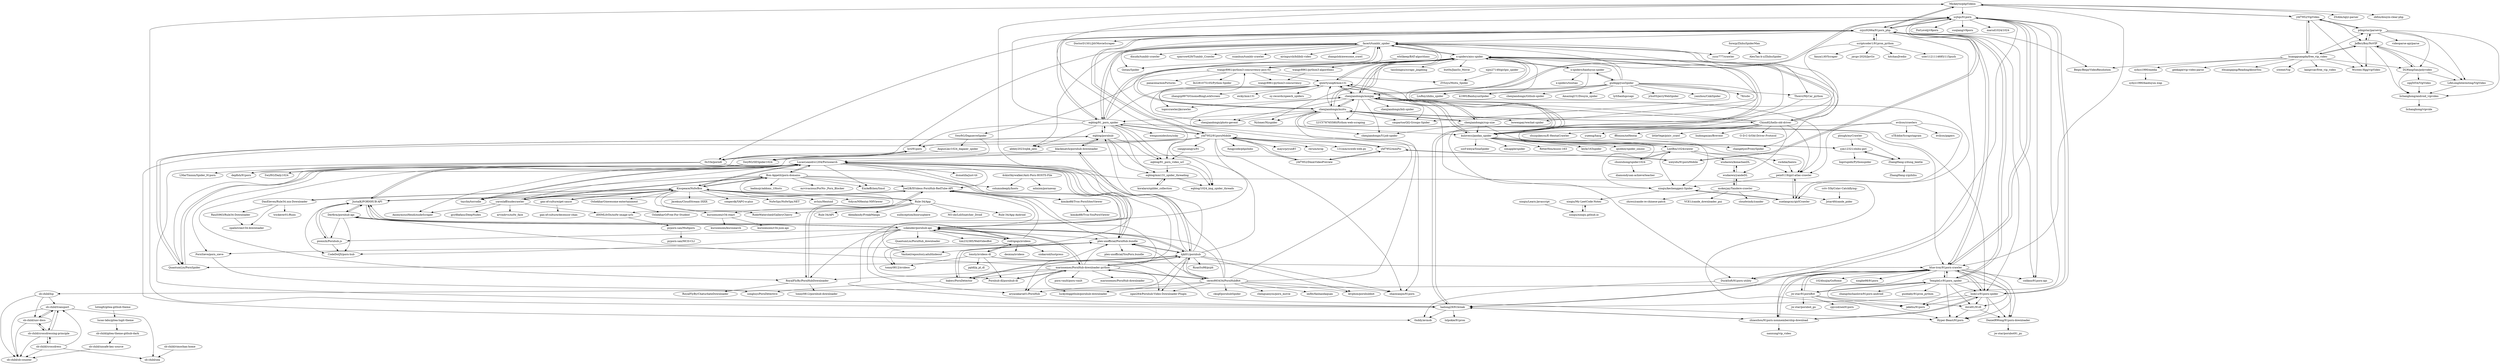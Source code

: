 digraph G {
"Mickeyto/phpVideos" -> "scjtqs/91porn"
"Mickeyto/phpVideos" -> "tonny0812/xvideos"
"Mickeyto/phpVideos" -> "zzjzz9266a/91porn_php"
"Mickeyto/phpVideos" -> "hailong29/91break"
"Mickeyto/phpVideos" -> "blue-troy/91porn-crawler"
"Mickeyto/phpVideos" -> "yhf7952/VipVideo"
"Mickeyto/phpVideos" -> "ZSAIm/iqiyi-parser" ["e"=1]
"Mickeyto/phpVideos" -> "zbfzn/douyin-clear-php" ["e"=1]
"pibigstar/parsevip" -> "JefferyBoy/NoVIP"
"pibigstar/parsevip" -> "lichanghong/android_vipvideo"
"pibigstar/parsevip" -> "DLWangSan/polyvideo"
"pibigstar/parsevip" -> "yhf7952/VipVideo"
"pibigstar/parsevip" -> "videoparse-api/parse" ["e"=1]
"pibigstar/parsevip" -> "LifeLongInteresting/VipVideo"
"DLWangSan/polyvideo" -> "lichanghong/android_vipvideo"
"DLWangSan/polyvideo" -> "LifeLongInteresting/VipVideo"
"DLWangSan/polyvideo" -> "JefferyBoy/NoVIP"
"DLWangSan/polyvideo" -> "zqq5054/VipVideo"
"look1z/91porn-spider" -> "Hyper-Beast/91porn"
"look1z/91porn-spider" -> "blue-troy/91porn-crawler"
"look1z/91porn-spider" -> "zhiaozhou/91porn-nonmembership-download"
"look1z/91porn-spider" -> "DanielRWong/91porn-downloader"
"look1z/91porn-spider" -> "jakehu/91porn"
"look1z/91porn-spider" -> "scjtqs/91porn"
"look1z/91porn-spider" -> "ilove91/91dl"
"look1z/91porn-spider" -> "hailong29/91break"
"wangy8961/python3-concurrency-pics-02" -> "x-spiders/aiss-spider"
"wangy8961/python3-concurrency-pics-02" -> "panacena/mmPictures"
"wangy8961/python3-concurrency-pics-02" -> "wangy8961/python3-concurrency"
"wangy8961/python3-concurrency-pics-02" -> "qwertyuiop6/mm131"
"wangy8961/python3-concurrency-pics-02" -> "lb2281075105/Python-Spider" ["e"=1]
"wangy8961/python3-concurrency-pics-02" -> "facert/tumblr_spider"
"wangy8961/python3-concurrency-pics-02" -> "ZYSzys/Mzitu_Spider"
"wangy8961/python3-concurrency-pics-02" -> "SwyftG/DaguerreSpider"
"qwertyuiop6/mm131" -> "sy-records/speech_spiders"
"qwertyuiop6/mm131" -> "x-spiders/aiss-spider"
"qwertyuiop6/mm131" -> "chenjiandongx/photo-gevent"
"qwertyuiop6/mm131" -> "chenjiandongx/mmjpg"
"qwertyuiop6/mm131" -> "zhangzp9970/GnomeBingLockScreen"
"qwertyuiop6/mm131" -> "kulovecc/jandan_spider"
"qwertyuiop6/mm131" -> "topiccrawler/jkcrawler"
"qwertyuiop6/mm131" -> "eicky/mm131"
"weiyidu/91pornMobile" -> "yhf7952/mmPic"
"weiyidu/91pornMobile" -> "scjtqs/91porn"
"scjtqs/91porn" -> "zzjzz9266a/91porn_php"
"scjtqs/91porn" -> "colikno/91porn-api" ["e"=1]
"scjtqs/91porn" -> "blue-troy/91porn-crawler"
"scjtqs/91porn" -> "look1z/91porn-spider"
"scjtqs/91porn" -> "hailong29/91break"
"scjtqs/91porn" -> "weiyidu/91pornMobile"
"scjtqs/91porn" -> "DuckSoft/91porn-utility"
"scjtqs/91porn" -> "ForLovelj/v9porn" ["e"=1]
"scjtqs/91porn" -> "suojiang/v9porn" ["e"=1]
"scjtqs/91porn" -> "jakehu/91porn"
"scjtqs/91porn" -> "marud1024/1024" ["e"=1]
"Bon-Appetit/porn-domains" -> "LucasLeandro1204/Pornsearch"
"Bon-Appetit/porn-domains" -> "Kisspeace/NsfwBox"
"Bon-Appetit/porn-domains" -> "columndeeply/hosts"
"Bon-Appetit/porn-domains" -> "d00ML0rDz/nsfw-image-urls"
"Bon-Appetit/porn-domains" -> "tnychn/torrodle"
"Bon-Appetit/porn-domains" -> "EinAeffchen/Smol"
"Bon-Appetit/porn-domains" -> "Joel2B/XVideos-PornHub-RedTube-API"
"Bon-Appetit/porn-domains" -> "badmojr/addons_1Hosts" ["e"=1]
"Bon-Appetit/porn-domains" -> "plex-unofficial/PornHub.bundle"
"Bon-Appetit/porn-domains" -> "yaroslaff/nudecrawler"
"Bon-Appetit/porn-domains" -> "mrvivacious/PorNo-_Porn_Blocker"
"ilove91/91dl" -> "Hyper-Beast/91porn"
"ilove91/91dl" -> "DanielRWong/91porn-downloader"
"huangguangda/free_vip_video" -> "JefferyBoy/NoVIP"
"huangguangda/free_vip_video" -> "yhf7952/VipVideo"
"huangguangda/free_vip_video" -> "Wysten-Hgg/vipVideo"
"huangguangda/free_vip_video" -> "yiwent/Vip"
"huangguangda/free_vip_video" -> "Beipy/BeipyVideoResolution" ["e"=1]
"huangguangda/free_vip_video" -> "DLWangSan/polyvideo"
"huangguangda/free_vip_video" -> "pibigstar/parsevip"
"huangguangda/free_vip_video" -> "syhyz1990/media"
"huangguangda/free_vip_video" -> "kangvcar/free_vip_video"
"huangguangda/free_vip_video" -> "geekape/vip-video-parse"
"huangguangda/free_vip_video" -> "ithuangqing/ReadingAboutYou"
"yhf7952/91pornMobile" -> "yhf7952/DmmVideoPreview"
"yhf7952/91pornMobile" -> "yhf7952/mmPic"
"yhf7952/91pornMobile" -> "abbey2023/ojbk_jiexi" ["e"=1]
"yhf7952/91pornMobile" -> "zzjzz9266a/91porn_php"
"yhf7952/91pornMobile" -> "zhaoxianjin/91porn" ["e"=1]
"yhf7952/91pornMobile" -> "yangguangyu/91"
"yhf7952/91pornMobile" -> "maysrp/yunBT" ["e"=1]
"yhf7952/91pornMobile" -> "eqblog/91_porn_spider"
"yhf7952/91pornMobile" -> "reruin/nrop" ["e"=1]
"yhf7952/91pornMobile" -> "hailong29/91break"
"yhf7952/91pornMobile" -> "lyrl/91porn"
"yhf7952/91pornMobile" -> "131mm/ssweb-web.py" ["e"=1]
"yhf7952/91pornMobile" -> "fungjcode/phpzhibo"
"yhf7952/91pornMobile" -> "0xddy/avmob"
"yhf7952/91pornMobile" -> "eqblog/91_porn_video_url"
"kurozenzen/r34-react" -> "kurozenzen/kurosearch"
"kurozenzen/r34-react" -> "kurozenzen/r34-json-api"
"4skinSkywalker/Anti-Porn-HOSTS-File" -> "columndeeply/hosts"
"4skinSkywalker/Anti-Porn-HOSTS-File" -> "mhxion/pornaway"
"lichanghong/android_vipvideo" -> "lichanghong/vipvide"
"blue-troy/91porn-crawler" -> "look1z/91porn-spider"
"blue-troy/91porn-crawler" -> "1024huijia/GoHome" ["e"=1]
"blue-troy/91porn-crawler" -> "zhiaozhou/91porn-nonmembership-download"
"blue-troy/91porn-crawler" -> "colikno/91porn-api" ["e"=1]
"blue-troy/91porn-crawler" -> "scjtqs/91porn"
"blue-troy/91porn-crawler" -> "jw-star/91pornBot"
"blue-troy/91porn-crawler" -> "zzjzz9266a/91porn_php"
"blue-troy/91porn-crawler" -> "Hyper-Beast/91porn"
"blue-troy/91porn-crawler" -> "hailong29/91break"
"blue-troy/91porn-crawler" -> "xinghe98/91porn"
"blue-troy/91porn-crawler" -> "TempleLv/91porn_spider"
"blue-troy/91porn-crawler" -> "DuckSoft/91porn-utility"
"blue-troy/91porn-crawler" -> "jakehu/91porn"
"blue-troy/91porn-crawler" -> "ilove91/91dl"
"blue-troy/91porn-crawler" -> "DanielRWong/91porn-downloader"
"DaxEleven/Rule34.xxx-Downloader" -> "RaulS963/Rule34-Downloader"
"DaxEleven/Rule34.xxx-Downloader" -> "Kisspeace/NsfwBox"
"DaxEleven/Rule34.xxx-Downloader" -> "trickerer01/Ruxx"
"DaxEleven/Rule34.xxx-Downloader" -> "zpalmtree/r34-downloader"
"RoyalFlyBy/PornHubDownloader" -> "RoyalFlyBy/ChaturbateDownloader"
"RoyalFlyBy/PornHubDownloader" -> "Joel2B/XVideos-PornHub-RedTube-API"
"RoyalFlyBy/PornHubDownloader" -> "tonny0812/pornhub-downloader"
"hjkl01/pornhub" -> "mariosemes/PornHub-downloader-python"
"hjkl01/pornhub" -> "blackmatch/pornhub-downloader"
"hjkl01/pornhub" -> "ceres993434/PornHubBot"
"hjkl01/pornhub" -> "plex-unofficial/PornHub.bundle"
"hjkl01/pornhub" -> "eqblog/pornhub-"
"hjkl01/pornhub" -> "sskender/pornhub-api"
"hjkl01/pornhub" -> "QuantumLiu/PornSpider"
"hjkl01/pornhub" -> "bakwc/PornDetector"
"hjkl01/pornhub" -> "LucasLeandro1204/Pornsearch"
"hjkl01/pornhub" -> "aryazakaria01/PornHub"
"hjkl01/pornhub" -> "zhaoxianjin/91porn" ["e"=1]
"hjkl01/pornhub" -> "zgao264/Pornhub-Video-Downloader-Plugin" ["e"=1]
"hjkl01/pornhub" -> "levphon/pornhubbot"
"hjkl01/pornhub" -> "Mickeyto/phpVideos"
"hjkl01/pornhub" -> "RyanSu98/pyph"
"rodrigogs/xvideos" -> "deoxxa/xvideos"
"rodrigogs/xvideos" -> "JustalK/PORNHUB-API"
"rodrigogs/xvideos" -> "lonsty/xvideos-dl"
"rodrigogs/xvideos" -> "sskender/pornhub-api"
"rodrigogs/xvideos" -> "tonny0812/xvideos"
"rodrigogs/xvideos" -> "Joel2B/XVideos-PornHub-RedTube-API"
"rodrigogs/xvideos" -> "sinkaroid/lustpress"
"yhf7952/VipVideo" -> "JefferyBoy/NoVIP"
"yhf7952/VipVideo" -> "huangguangda/free_vip_video"
"yhf7952/VipVideo" -> "pibigstar/parsevip"
"yhf7952/VipVideo" -> "Wysten-Hgg/vipVideo"
"yhf7952/VipVideo" -> "Mickeyto/phpVideos"
"zzjzz9266a/91porn_php" -> "scjtqs/91porn"
"zzjzz9266a/91porn_php" -> "colikno/91porn-api" ["e"=1]
"zzjzz9266a/91porn_php" -> "blue-troy/91porn-crawler"
"zzjzz9266a/91porn_php" -> "eqblog/91_porn_spider"
"zzjzz9266a/91porn_php" -> "yhf7952/91pornMobile"
"zzjzz9266a/91porn_php" -> "look1z/91porn-spider"
"zzjzz9266a/91porn_php" -> "0x33e/porndl"
"zzjzz9266a/91porn_php" -> "Mickeyto/phpVideos"
"zzjzz9266a/91porn_php" -> "TempleLv/91porn_spider"
"zzjzz9266a/91porn_php" -> "zhaoxianjin/91porn" ["e"=1]
"zzjzz9266a/91porn_php" -> "zhiaozhou/91porn-nonmembership-download"
"zzjzz9266a/91porn_php" -> "Beipy/BeipyVideoResolution" ["e"=1]
"zzjzz9266a/91porn_php" -> "facert/tumblr_spider"
"zzjzz9266a/91porn_php" -> "DoctorD1501/JAVMovieScraper" ["e"=1]
"zzjzz9266a/91porn_php" -> "scriptcoder1/91pron_python"
"DuckSoft/91porn-utility" -> "0xddy/avmob"
"yhf7952/mmPic" -> "yhf7952/DmmVideoPreview"
"yhf7952/mmPic" -> "weiyidu/91pornMobile"
"yhf7952/mmPic" -> "yhf7952/91pornMobile"
"pionxzh/Pornhub.js" -> "CodeDotJS/porn-hub"
"pionxzh/Pornhub.js" -> "JustalK/PORNHUB-API"
"plex-unofficial/PornHub.bundle" -> "plex-unofficial/YouPorn.bundle"
"plex-unofficial/PornHub.bundle" -> "Vashiel/repository.adulthideout" ["e"=1]
"plex-unofficial/PornHub.bundle" -> "bakwc/PornDetector"
"plex-unofficial/PornHub.bundle" -> "hjkl01/pornhub"
"plex-unofficial/PornHub.bundle" -> "LucasLeandro1204/Pornsearch"
"plex-unofficial/PornHub.bundle" -> "PornSieve/porn_sieve"
"plex-unofficial/PornHub.bundle" -> "aryazakaria01/PornHub"
"plex-unofficial/PornHub.bundle" -> "Joel2B/XVideos-PornHub-RedTube-API"
"yhf7952/DmmVideoPreview" -> "yhf7952/91pornMobile"
"yhf7952/DmmVideoPreview" -> "yhf7952/mmPic"
"whtlkeep/BAT-algorithms" -> "wangy8961/python3-algorithms"
"tnychn/torrodle" -> "LucasLeandro1204/Pornsearch"
"syhyz1990/media" -> "syhyz1990/baiduyun.wap"
"zhiaozhou/91porn-nonmembership-download" -> "hailong29/91break"
"zhiaozhou/91porn-nonmembership-download" -> "look1z/91porn-spider"
"zhiaozhou/91porn-nonmembership-download" -> "blue-troy/91porn-crawler"
"zhiaozhou/91porn-nonmembership-download" -> "nanxung/vip_video" ["e"=1]
"Pornhub-dl/pornhub-dl" -> "mariosemes/PornHub-downloader-python"
"AngusLkc/1024_dagaier_spider" -> "SwyftG/SESpider1024"
"SwyftG/DaguerreSpider" -> "SwyftG/SESpider1024"
"SwyftG/DaguerreSpider" -> "AngusLkc/1024_dagaier_spider"
"lyrl/91porn" -> "0x33e/porndl"
"lyrl/91porn" -> "depfish/91porn"
"wangy8961/python3-algorithms" -> "wangy8961/python3-concurrency"
"JefferyBoy/NoVIP" -> "DLWangSan/polyvideo"
"JefferyBoy/NoVIP" -> "LifeLongInteresting/VipVideo"
"JefferyBoy/NoVIP" -> "pibigstar/parsevip"
"JefferyBoy/NoVIP" -> "lichanghong/android_vipvideo"
"JefferyBoy/NoVIP" -> "huangguangda/free_vip_video"
"JefferyBoy/NoVIP" -> "Wysten-Hgg/vipVideo"
"eqblog/91_porn_spider" -> "eqblog/pornhub-"
"eqblog/91_porn_spider" -> "eqblog/91_porn_video_url"
"eqblog/91_porn_spider" -> "zzjzz9266a/91porn_php"
"eqblog/91_porn_spider" -> "abbey2023/ojbk_jiexi" ["e"=1]
"eqblog/91_porn_spider" -> "yhf7952/91pornMobile"
"eqblog/91_porn_spider" -> "look1z/91porn-spider"
"eqblog/91_porn_spider" -> "facert/tumblr_spider"
"eqblog/91_porn_spider" -> "x-spiders/aiss-spider"
"eqblog/91_porn_spider" -> "eqblog/mm131_spider_threading"
"eqblog/91_porn_spider" -> "lyrl/91porn"
"eqblog/91_porn_spider" -> "qwertyuiop6/mm131"
"eqblog/91_porn_spider" -> "eqblog/1024_img_spider_threads"
"eqblog/91_porn_spider" -> "wenguonideshou/zsky" ["e"=1]
"eqblog/91_porn_spider" -> "blue-troy/91porn-crawler"
"eqblog/91_porn_spider" -> "scjtqs/91porn"
"eqblog/pornhub-" -> "eqblog/91_porn_video_url"
"eqblog/pornhub-" -> "eqblog/91_porn_spider"
"eqblog/pornhub-" -> "QuantumLiu/PornSpider"
"eqblog/pornhub-" -> "eqblog/1024_img_spider_threads"
"eqblog/pornhub-" -> "eqblog/mm131_spider_threading"
"eqblog/pornhub-" -> "blackmatch/pornhub-downloader"
"LifeLongInteresting/VipVideo" -> "lichanghong/android_vipvideo"
"hailong29/91break" -> "zhiaozhou/91porn-nonmembership-download"
"hailong29/91break" -> "0xddy/avmob"
"hailong29/91break" -> "scjtqs/91porn"
"hailong29/91break" -> "blue-troy/91porn-crawler"
"hailong29/91break" -> "lxlpokie/91pron"
"SwyftG/SESpider1024" -> "SwyftG/Daily1024"
"eqblog/91_porn_video_url" -> "eqblog/mm131_spider_threading"
"eqblog/91_porn_video_url" -> "eqblog/1024_img_spider_threads"
"yangguangyu/91" -> "eqblog/91_porn_video_url"
"koralaro/spilder_collection" -> "eqblog/mm131_spider_threading"
"eqblog/mm131_spider_threading" -> "eqblog/1024_img_spider_threads"
"eqblog/mm131_spider_threading" -> "koralaro/spilder_collection"
"mariosemes/PornHub-downloader-python" -> "Pornhub-dl/pornhub-dl"
"mariosemes/PornHub-downloader-python" -> "hjkl01/pornhub"
"mariosemes/PornHub-downloader-python" -> "sskender/pornhub-api"
"mariosemes/PornHub-downloader-python" -> "RoyalFlyBy/PornHubDownloader"
"mariosemes/PornHub-downloader-python" -> "mariosemes/PornHub-downloader"
"mariosemes/PornHub-downloader-python" -> "ceres993434/PornHubBot"
"mariosemes/PornHub-downloader-python" -> "plex-unofficial/PornHub.bundle"
"mariosemes/PornHub-downloader-python" -> "zgao264/Pornhub-Video-Downloader-Plugin" ["e"=1]
"mariosemes/PornHub-downloader-python" -> "LucasLeandro1204/Pornsearch"
"mariosemes/PornHub-downloader-python" -> "luckydoggithub/pornhub-downloader"
"mariosemes/PornHub-downloader-python" -> "aryazakaria01/PornHub"
"mariosemes/PornHub-downloader-python" -> "Derfirm/pornhub-api"
"mariosemes/PornHub-downloader-python" -> "bakwc/PornDetector"
"mariosemes/PornHub-downloader-python" -> "porn-vault/porn-vault" ["e"=1]
"mariosemes/PornHub-downloader-python" -> "Joel2B/XVideos-PornHub-RedTube-API"
"gan-of-culture/get-sauce" -> "gan-of-culture/decensor-chan" ["e"=1]
"gan-of-culture/get-sauce" -> "Kisspeace/NsfwBox"
"JustalK/PORNHUB-API" -> "pionxzh/Pornhub.js"
"JustalK/PORNHUB-API" -> "CodeDotJS/porn-hub"
"JustalK/PORNHUB-API" -> "Derfirm/pornhub-api"
"JustalK/PORNHUB-API" -> "Joel2B/XVideos-PornHub-RedTube-API"
"JustalK/PORNHUB-API" -> "LucasLeandro1204/Pornsearch"
"JustalK/PORNHUB-API" -> "sskender/pornhub-api"
"JustalK/PORNHUB-API" -> "rodrigogs/xvideos"
"zqq5054/VipVideo" -> "lichanghong/android_vipvideo"
"Rule-34/App" -> "Rule-34/App-Android"
"Rule-34/App" -> "Kisspeace/NsfwBox"
"Rule-34/App" -> "Rule-34/API"
"Rule-34/App" -> "kurozenzen/r34-react"
"Rule-34/App" -> "Abealkindy/FreakManga"
"Rule-34/App" -> "RobbWatershed/GalleryCherry" ["e"=1]
"Rule-34/App" -> "nullxception/boorusphere" ["e"=1]
"Rule-34/App" -> "NO-ob/LoliSnatcher_Droid" ["e"=1]
"LintBin/1024crawer" -> "pein0119/girl-atlas-crawler"
"LintBin/1024crawer" -> "SwyftG/SESpider1024"
"LintBin/1024crawer" -> "xinqiu/kechenggezi-Spider"
"LintBin/1024crawer" -> "rockdai/haixiu"
"LintBin/1024crawer" -> "chuxiuhong/spider1024"
"LintBin/1024crawer" -> "wudaown/konachanDL"
"rockdai/haixiu" -> "pein0119/girl-atlas-crawler"
"Derfirm/pornhub-api" -> "sskender/pornhub-api"
"Derfirm/pornhub-api" -> "JustalK/PORNHUB-API"
"Derfirm/pornhub-api" -> "CodeDotJS/porn-hub"
"Derfirm/pornhub-api" -> "pionxzh/Pornhub.js"
"pein0119/girl-atlas-crawler" -> "xuelangcxy/girlCrawler"
"pein0119/girl-atlas-crawler" -> "xinqiu/kechenggezi-Spider"
"RaulS963/Rule34-Downloader" -> "zpalmtree/r34-downloader"
"xinqiu/xinqiu.github.io" -> "xinqiu/My-LeetCode-Notes"
"cctv-55k/Colav-Catchflying-" -> "Jstar49/yande_pider"
"plough/myCrawler" -> "ZhangHang-z/dung_beetle"
"plough/myCrawler" -> "yjm12321/zhihu-girl"
"TempleLv/91porn_spider" -> "ilove91/91dl"
"TempleLv/91porn_spider" -> "jw-star/91pornBot"
"TempleLv/91porn_spider" -> "blue-troy/91porn-crawler"
"TempleLv/91porn_spider" -> "look1z/91porn-spider"
"TempleLv/91porn_spider" -> "sb-child/lsp"
"TempleLv/91porn_spider" -> "zhangzhichaolove/91porn-android" ["e"=1]
"TempleLv/91porn_spider" -> "guobaby/91pron_python"
"TempleLv/91porn_spider" -> "DanielRWong/91porn-downloader"
"TempleLv/91porn_spider" -> "Hyper-Beast/91porn"
"TempleLv/91porn_spider" -> "zzjzz9266a/91porn_php"
"ZhangHang-z/dung_beetle" -> "ZhangHang-z/gzhihu"
"ZhangHang-z/dung_beetle" -> "yjm12321/zhihu-girl"
"sb-child/lsp" -> "sb-child/sb-counter"
"sb-child/lsp" -> "sb-child/transport"
"sb-child/lsp" -> "sb-child/unv-docs"
"jw-star/91pornBot" -> "blue-troy/91porn-crawler"
"jw-star/91pornBot" -> "jw-star/pornbot_go"
"jw-star/91pornBot" -> "TempleLv/91porn_spider"
"jw-star/91pornBot" -> "ilove91/91dl"
"jw-star/91pornBot" -> "cpyczd/sex91porn" ["e"=1]
"jw-star/91pornBot" -> "Hyper-Beast/91porn"
"lonsty/xvideos-dl" -> "rodrigogs/xvideos"
"lonsty/xvideos-dl" -> "tonny0812/xvideos"
"lonsty/xvideos-dl" -> "blue-troy/91porn-crawler"
"lonsty/xvideos-dl" -> "Pornhub-dl/pornhub-dl"
"lonsty/xvideos-dl" -> "Hyper-Beast/91porn"
"lonsty/xvideos-dl" -> "ppldl/p_pl_dl"
"wudaown/konachanDL" -> "wudaown/yandeDL"
"wudaown/yandeDL" -> "wudaown/konachanDL"
"wudaown/yandeDL" -> "mokeyjay/Yandere-crawler"
"scriptcoder1/91pron_python" -> "javgo-2020/JavGo" ["e"=1]
"scriptcoder1/91pron_python" -> "hitchao/Jvedio" ["e"=1]
"scriptcoder1/91pron_python" -> "user1121114685/115push" ["e"=1]
"scriptcoder1/91pron_python" -> "fanza1/AVScraper" ["e"=1]
"scriptcoder1/91pron_python" -> "DuckSoft/91porn-utility"
"scriptcoder1/91pron_python" -> "zzjzz9266a/91porn_php"
"yjm12321/zhihu-girl" -> "ZhangHang-z/dung_beetle"
"yjm12321/zhihu-girl" -> "bigstupidx/Pythonspider" ["e"=1]
"xinqiu/Learn-Javascript" -> "xinqiu/xinqiu.github.io"
"pyporn-san/Multporn" -> "pyporn-san/MCD-CLI"
"d00ML0rDz/nsfw-image-urls" -> "pyporn-san/Multporn"
"Joel2B/XVideos-PornHub-RedTube-API" -> "RoyalFlyBy/PornHubDownloader"
"Joel2B/XVideos-PornHub-RedTube-API" -> "kimiko88/Tvos-PornSitesViewer"
"Joel2B/XVideos-PornHub-RedTube-API" -> "JustalK/PORNHUB-API"
"sb-child/transport" -> "sb-child/crossdressing-principle"
"sb-child/transport" -> "sb-child/sb-counter"
"sb-child/transport" -> "sb-child/sea"
"sb-child/transport" -> "sb-child/unv-docs"
"OshekharO/awesome-entertainment" -> "OshekharO/Free-For-Student"
"DanielRWong/91porn-downloader" -> "jw-star/pornbot91_py"
"bakwc/PornDetector" -> "plex-unofficial/PornHub.bundle"
"bakwc/PornDetector" -> "songluyi/PornDetective"
"bakwc/PornDetector" -> "hjkl01/pornhub"
"sb-child/crossdressing-principle" -> "sb-child/transport"
"sb-child/crossdressing-principle" -> "sb-child/sb-counter"
"sb-child/crossdressing-principle" -> "sb-child/unv-docs"
"sb-child/crossdressing-principle" -> "sb-child/crossdress"
"sb-child/crossdress" -> "sb-child/crossdressing-principle"
"sb-child/crossdress" -> "sb-child/transport"
"sb-child/crossdress" -> "sb-child/sb-counter"
"sb-child/crossdress" -> "sb-child/sea"
"sb-child/unv-docs" -> "sb-child/transport"
"sb-child/unv-docs" -> "sb-child/crossdressing-principle"
"sb-child/unv-docs" -> "sb-child/sb-counter"
"sb-child/rimochan-home" -> "sb-child/sea"
"xinqiu/My-LeetCode-Notes" -> "xinqiu/xinqiu.github.io"
"Kisspeace/NsfwBox" -> "LucasLeandro1204/Pornsearch"
"Kisspeace/NsfwBox" -> "Bon-Appetit/porn-domains"
"Kisspeace/NsfwBox" -> "gan-of-culture/get-sauce"
"Kisspeace/NsfwBox" -> "DaxEleven/Rule34.xxx-Downloader"
"Kisspeace/NsfwBox" -> "Rule-34/App"
"Kisspeace/NsfwBox" -> "kurozenzen/r34-react"
"Kisspeace/NsfwBox" -> "RobbWatershed/GalleryCherry" ["e"=1]
"Kisspeace/NsfwBox" -> "Jacekun/CloudStream-3XXX" ["e"=1]
"Kisspeace/NsfwBox" -> "cooperdk/YAPO-e-plus" ["e"=1]
"Kisspeace/NsfwBox" -> "tnychn/torrodle"
"Kisspeace/NsfwBox" -> "yaroslaff/nudecrawler"
"Kisspeace/NsfwBox" -> "OshekharO/awesome-entertainment"
"Kisspeace/NsfwBox" -> "NsfwSpy/NsfwSpy.NET" ["e"=1]
"Kisspeace/NsfwBox" -> "avluis/Hentoid" ["e"=1]
"Kisspeace/NsfwBox" -> "ttdyce/NHentai-NHViewer" ["e"=1]
"Chion82/hello-old-driver" -> "shuiqukeyou/E-HentaiCrawler" ["e"=1]
"Chion82/hello-old-driver" -> "x-spiders/aiss-spider"
"Chion82/hello-old-driver" -> "pein0119/girl-atlas-crawler"
"Chion82/hello-old-driver" -> "yueeng/hacg" ["e"=1]
"Chion82/hello-old-driver" -> "LintBin/1024crawer"
"Chion82/hello-old-driver" -> "chenjiandongx/mzitu"
"Chion82/hello-old-driver" -> "chenjiandongx/mmjpg"
"Chion82/hello-old-driver" -> "fffonion/xeHentai" ["e"=1]
"Chion82/hello-old-driver" -> "littleVege/pixiv_crawl"
"Chion82/hello-old-driver" -> "qwertyuiop6/mm131"
"Chion82/hello-old-driver" -> "facert/tumblr_spider"
"Chion82/hello-old-driver" -> "liudongmiao/Brevent" ["e"=1]
"Chion82/hello-old-driver" -> "wudaown/yandeDL"
"Chion82/hello-old-driver" -> "O-D-C-S/Old-Driver-Protocol"
"0x33e/porndl" -> "depfish/91porn"
"0x33e/porndl" -> "lyrl/91porn"
"0x33e/porndl" -> "jakehu/91porn"
"0x33e/porndl" -> "LMarTinnnn/Spider_91porn"
"0x33e/porndl" -> "hailong29/91break"
"kimiko88/Tvos-PornSitesViewer" -> "kimiko88/Tvos-YouPornViewer" ["e"=1]
"yaroslaff/nudecrawler" -> "Kisspeace/NsfwBox"
"yaroslaff/nudecrawler" -> "d00ML0rDz/nsfw-image-urls"
"yaroslaff/nudecrawler" -> "Bon-Appetit/porn-domains"
"yaroslaff/nudecrawler" -> "AnonymousHendi/nudeScraper"
"yaroslaff/nudecrawler" -> "LucasLeandro1204/Pornsearch"
"yaroslaff/nudecrawler" -> "arvindrvs/nsfw_face"
"yaroslaff/nudecrawler" -> "gyyfifafans/DeepNudes" ["e"=1]
"xuelangcxy/girlCrawler" -> "pein0119/girl-atlas-crawler"
"xuelangcxy/girlCrawler" -> "xinqiu/kechenggezi-Spider"
"xijiu27149/girlpic_spider" -> "ZYSzys/Mzitu_Spider"
"sb-child/gitea-theme-github-dark" -> "sb-child/unsafe-key-source"
"xinqiu/kechenggezi-Spider" -> "xuelangcxy/girlCrawler"
"xinqiu/kechenggezi-Spider" -> "xinqiu/My-LeetCode-Notes"
"kulovecc/jandan_spider" -> "changetjut/ProxySpider" ["e"=1]
"kulovecc/jandan_spider" -> "xinqiu/kechenggezi-Spider"
"kulovecc/jandan_spider" -> "x-spiders/aiss-spider"
"kulovecc/jandan_spider" -> "yjm12321/zhihu-girl"
"kulovecc/jandan_spider" -> "pein0119/girl-atlas-crawler"
"kulovecc/jandan_spider" -> "szcf-weiya/SinaSpider" ["e"=1]
"kulovecc/jandan_spider" -> "qwertyuiop6/mm131"
"kulovecc/jandan_spider" -> "simapple/spider" ["e"=1]
"kulovecc/jandan_spider" -> "RitterHou/music-163" ["e"=1]
"kulovecc/jandan_spider" -> "leyle/163spider" ["e"=1]
"kulovecc/jandan_spider" -> "chenjiandongx/mmjpg"
"kulovecc/jandan_spider" -> "qiyeboy/spider_smooc" ["e"=1]
"kulovecc/jandan_spider" -> "LintBin/1024crawer"
"sb-child/unsafe-key-source" -> "sb-child/sb-counter"
"Thoxvi/MyCar_python" -> "xinqiu/kechenggezi-Spider"
"PornSieve/porn_sieve" -> "songluyi/PornDetective"
"gudegg/yunSpider" -> "k1995/BaiduyunSpider" ["e"=1]
"gudegg/yunSpider" -> "x-spiders/baiduyun-spider"
"gudegg/yunSpider" -> "caspartse/QQ-Groups-Spider" ["e"=1]
"gudegg/yunSpider" -> "78/ssbc" ["e"=1]
"gudegg/yunSpider" -> "bowenpay/wechat-spider" ["e"=1]
"gudegg/yunSpider" -> "chenjiandongx/mmjpg"
"gudegg/yunSpider" -> "chenjiandongx/Github-spider" ["e"=1]
"gudegg/yunSpider" -> "Thoxvi/MyCar_python"
"gudegg/yunSpider" -> "AmazingUU/Douyin_spider" ["e"=1]
"gudegg/yunSpider" -> "x-spiders/aiss-spider"
"gudegg/yunSpider" -> "LiuRoy/zhihu_spider" ["e"=1]
"gudegg/yunSpider" -> "facert/tumblr_spider"
"gudegg/yunSpider" -> "ly0/baidupcsapi" ["e"=1]
"gudegg/yunSpider" -> "jrhu05/jerryWebSpider" ["e"=1]
"gudegg/yunSpider" -> "yanzhou/CnkiSpider" ["e"=1]
"lucas-labs/gitea-lugit-theme" -> "sb-child/gitea-theme-github-dark"
"facert/tumblr_spider" -> "dixudx/tumblr-crawler" ["e"=1]
"facert/tumblr_spider" -> "sparrow629/Tumblr_Crawler" ["e"=1]
"facert/tumblr_spider" -> "x-spiders/aiss-spider"
"facert/tumblr_spider" -> "chenjiandongx/mmjpg"
"facert/tumblr_spider" -> "xuanhun/tumblr-crawler" ["e"=1]
"facert/tumblr_spider" -> "chenjiandongx/mzitu"
"facert/tumblr_spider" -> "airingursb/bilibili-video" ["e"=1]
"facert/tumblr_spider" -> "0x33e/porndl"
"facert/tumblr_spider" -> "eqblog/91_porn_spider"
"facert/tumblr_spider" -> "yyyy777/crawler"
"facert/tumblr_spider" -> "kulovecc/jandan_spider"
"facert/tumblr_spider" -> "Thoxvi/MyCar_python"
"facert/tumblr_spider" -> "Qutan/Spider" ["e"=1]
"facert/tumblr_spider" -> "abbey2023/ojbk_jiexi" ["e"=1]
"facert/tumblr_spider" -> "zhangslob/awesome_crawl" ["e"=1]
"sskender/pornhub-api" -> "Derfirm/pornhub-api"
"sskender/pornhub-api" -> "LucasLeandro1204/Pornsearch"
"sskender/pornhub-api" -> "mariosemes/PornHub-downloader-python"
"sskender/pornhub-api" -> "JustalK/PORNHUB-API"
"sskender/pornhub-api" -> "rodrigogs/xvideos"
"sskender/pornhub-api" -> "hjkl01/pornhub"
"sskender/pornhub-api" -> "Joel2B/XVideos-PornHub-RedTube-API"
"sskender/pornhub-api" -> "Pornhub-dl/pornhub-dl"
"sskender/pornhub-api" -> "aryazakaria01/PornHub"
"sskender/pornhub-api" -> "CodeDotJS/porn-hub"
"sskender/pornhub-api" -> "pionxzh/Pornhub.js"
"sskender/pornhub-api" -> "QuantumLiu/PornHub_downloader"
"sskender/pornhub-api" -> "RoyalFlyBy/PornHubDownloader"
"sskender/pornhub-api" -> "plex-unofficial/PornHub.bundle"
"sskender/pornhub-api" -> "tim232385/WebVideoBot" ["e"=1]
"x-spiders/aiss-spider" -> "chenjiandongx/mzitu"
"x-spiders/aiss-spider" -> "chenjiandongx/mmjpg"
"x-spiders/aiss-spider" -> "kulovecc/jandan_spider"
"x-spiders/aiss-spider" -> "qwertyuiop6/mm131"
"x-spiders/aiss-spider" -> "x-spiders/baiduyun-spider"
"x-spiders/aiss-spider" -> "facert/tumblr_spider"
"x-spiders/aiss-spider" -> "Chion82/hello-old-driver"
"x-spiders/aiss-spider" -> "wangy8961/python3-concurrency-pics-02"
"x-spiders/aiss-spider" -> "changetjut/ProxySpider" ["e"=1]
"x-spiders/aiss-spider" -> "taizilongxu/scrapy_jingdong" ["e"=1]
"x-spiders/aiss-spider" -> "eqblog/91_porn_spider"
"x-spiders/aiss-spider" -> "Qutan/Spider" ["e"=1]
"x-spiders/aiss-spider" -> "Nyloner/Nyspider" ["e"=1]
"x-spiders/aiss-spider" -> "LiuRoy/zhihu_spider" ["e"=1]
"x-spiders/aiss-spider" -> "but0n/JianSo_Movie"
"evilcos/crawlers" -> "xuelangcxy/girlCrawler"
"evilcos/crawlers" -> "pein0119/girl-atlas-crawler"
"evilcos/crawlers" -> "kulovecc/jandan_spider"
"evilcos/crawlers" -> "evilcos/papers" ["e"=1]
"evilcos/crawlers" -> "xTEddie/Scrapstagram"
"x-spiders/baiduyun-spider" -> "x-spiders/aiss-spider"
"x-spiders/baiduyun-spider" -> "x-spiders/toutiao"
"x-spiders/baiduyun-spider" -> "gudegg/yunSpider"
"x-spiders/baiduyun-spider" -> "k1995/BaiduyunSpider" ["e"=1]
"chenjiandongx/mzitu" -> "chenjiandongx/mmjpg"
"chenjiandongx/mzitu" -> "x-spiders/aiss-spider"
"chenjiandongx/mzitu" -> "facert/tumblr_spider"
"chenjiandongx/mzitu" -> "chenjiandongx/cup-size"
"chenjiandongx/mzitu" -> "kulovecc/jandan_spider"
"chenjiandongx/mzitu" -> "qwertyuiop6/mm131"
"chenjiandongx/mzitu" -> "LUCY78765580/Python-web-scraping" ["e"=1]
"chenjiandongx/mzitu" -> "chenjiandongx/photo-gevent"
"chenjiandongx/mzitu" -> "wangy8961/python3-concurrency-pics-02"
"chenjiandongx/mzitu" -> "Chion82/hello-old-driver"
"chenjiandongx/mzitu" -> "Nyloner/Nyspider" ["e"=1]
"chenjiandongx/mzitu" -> "chenjiandongx/51job-spider" ["e"=1]
"chenjiandongx/mzitu" -> "eqblog/91_porn_spider"
"chenjiandongx/mzitu" -> "bowenpay/wechat-spider" ["e"=1]
"chenjiandongx/mzitu" -> "caspartse/QQ-Groups-Spider" ["e"=1]
"ceres993434/PornHubBot" -> "hjkl01/pornhub"
"ceres993434/PornHubBot" -> "mariosemes/PornHub-downloader-python"
"ceres993434/PornHubBot" -> "zgao264/Pornhub-Video-Downloader-Plugin" ["e"=1]
"ceres993434/PornHubBot" -> "levphon/pornhubbot"
"ceres993434/PornHubBot" -> "zhaoxianjin/91porn" ["e"=1]
"ceres993434/PornHubBot" -> "plex-unofficial/PornHub.bundle"
"ceres993434/PornHubBot" -> "sskender/pornhub-api"
"ceres993434/PornHubBot" -> "imfht/fanhaodaquan" ["e"=1]
"ceres993434/PornHubBot" -> "cksgf/pornhubSpider"
"ceres993434/PornHubBot" -> "luckydoggithub/pornhub-downloader"
"ceres993434/PornHubBot" -> "LucasLeandro1204/Pornsearch"
"ceres993434/PornHubBot" -> "chenjiandongx/mzitu"
"ceres993434/PornHubBot" -> "chenjiandongx/mmjpg"
"ceres993434/PornHubBot" -> "aryazakaria01/PornHub"
"ceres993434/PornHubBot" -> "chenguanyou/porn_movie" ["e"=1]
"chenjiandongx/mmjpg" -> "chenjiandongx/mzitu"
"chenjiandongx/mmjpg" -> "x-spiders/aiss-spider"
"chenjiandongx/mmjpg" -> "qwertyuiop6/mm131"
"chenjiandongx/mmjpg" -> "kulovecc/jandan_spider"
"chenjiandongx/mmjpg" -> "facert/tumblr_spider"
"chenjiandongx/mmjpg" -> "chenjiandongx/photo-gevent"
"chenjiandongx/mmjpg" -> "pein0119/girl-atlas-crawler"
"chenjiandongx/mmjpg" -> "chenjiandongx/cup-size"
"chenjiandongx/mmjpg" -> "LUCY78765580/Python-web-scraping" ["e"=1]
"chenjiandongx/mmjpg" -> "topiccrawler/jkcrawler"
"chenjiandongx/mmjpg" -> "caspartse/QQ-Groups-Spider" ["e"=1]
"chenjiandongx/mmjpg" -> "xuelangcxy/girlCrawler"
"chenjiandongx/mmjpg" -> "xinqiu/kechenggezi-Spider"
"chenjiandongx/mmjpg" -> "chenjiandongx/51job-spider" ["e"=1]
"chenjiandongx/mmjpg" -> "chenjiandongx/bili-spider" ["e"=1]
"LucasLeandro1204/Pornsearch" -> "Bon-Appetit/porn-domains"
"LucasLeandro1204/Pornsearch" -> "Kisspeace/NsfwBox"
"LucasLeandro1204/Pornsearch" -> "sskender/pornhub-api"
"LucasLeandro1204/Pornsearch" -> "EinAeffchen/Smol"
"LucasLeandro1204/Pornsearch" -> "kimiko88/Tvos-PornSitesViewer"
"LucasLeandro1204/Pornsearch" -> "JustalK/PORNHUB-API"
"LucasLeandro1204/Pornsearch" -> "tnychn/torrodle"
"LucasLeandro1204/Pornsearch" -> "RoyalFlyBy/PornHubDownloader"
"LucasLeandro1204/Pornsearch" -> "dsmatilla/just-tit"
"LucasLeandro1204/Pornsearch" -> "plex-unofficial/PornHub.bundle"
"LucasLeandro1204/Pornsearch" -> "PornSieve/porn_sieve"
"LucasLeandro1204/Pornsearch" -> "AnonymousHendi/nudeScraper"
"LucasLeandro1204/Pornsearch" -> "Joel2B/XVideos-PornHub-RedTube-API"
"LucasLeandro1204/Pornsearch" -> "Vashiel/repository.adulthideout" ["e"=1]
"LucasLeandro1204/Pornsearch" -> "QuantumLiu/PornSpider"
"forezp/ZhihuSpiderMan" -> "yyyy777/crawler"
"forezp/ZhihuSpiderMan" -> "AlexTan-b-z/ZhihuSpider" ["e"=1]
"mokeyjay/Yandere-crawler" -> "wudaown/yandeDL"
"mokeyjay/Yandere-crawler" -> "cloudwindy/yander"
"mokeyjay/Yandere-crawler" -> "zhzwz/yande-re-chinese-patch" ["e"=1]
"mokeyjay/Yandere-crawler" -> "Jstar49/yande_pider"
"mokeyjay/Yandere-crawler" -> "VCE1/yande_downloader_gui"
"lutinglt/gitea-github-theme" -> "lucas-labs/gitea-lugit-theme"
"chuxiuhong/spider1024" -> "LintBin/1024crawer"
"chuxiuhong/spider1024" -> "diamondyuan-achieve/teacher"
"chenjiandongx/cup-size" -> "chenjiandongx/mzitu"
"chenjiandongx/cup-size" -> "chenjiandongx/mmjpg"
"chenjiandongx/cup-size" -> "kulovecc/jandan_spider"
"chenjiandongx/cup-size" -> "chenjiandongx/51job-spider" ["e"=1]
"chenjiandongx/cup-size" -> "yjm12321/zhihu-girl"
"chenjiandongx/cup-size" -> "x-spiders/aiss-spider"
"blackmatch/pornhub-downloader" -> "hjkl01/pornhub"
"blackmatch/pornhub-downloader" -> "eqblog/pornhub-"
"blackmatch/pornhub-downloader" -> "LucasLeandro1204/Pornsearch"
"blackmatch/pornhub-downloader" -> "QuantumLiu/PornSpider"
"QuantumLiu/PornSpider" -> "eqblog/pornhub-"
"QuantumLiu/PornSpider" -> "LucasLeandro1204/Pornsearch"
"Mickeyto/phpVideos" ["l"="-61.531,14.816"]
"scjtqs/91porn" ["l"="-61.571,14.822"]
"tonny0812/xvideos" ["l"="-61.5,14.896"]
"zzjzz9266a/91porn_php" ["l"="-61.589,14.823"]
"hailong29/91break" ["l"="-61.566,14.805"]
"blue-troy/91porn-crawler" ["l"="-61.545,14.841"]
"yhf7952/VipVideo" ["l"="-61.473,14.722"]
"ZSAIm/iqiyi-parser" ["l"="-51.818,14.011"]
"zbfzn/douyin-clear-php" ["l"="46.442,-2.172"]
"pibigstar/parsevip" ["l"="-61.471,14.682"]
"JefferyBoy/NoVIP" ["l"="-61.454,14.674"]
"lichanghong/android_vipvideo" ["l"="-61.471,14.645"]
"DLWangSan/polyvideo" ["l"="-61.454,14.652"]
"videoparse-api/parse" ["l"="46.51,-2.218"]
"LifeLongInteresting/VipVideo" ["l"="-61.478,14.659"]
"zqq5054/VipVideo" ["l"="-61.461,14.623"]
"look1z/91porn-spider" ["l"="-61.562,14.844"]
"Hyper-Beast/91porn" ["l"="-61.515,14.864"]
"zhiaozhou/91porn-nonmembership-download" ["l"="-61.552,14.82"]
"DanielRWong/91porn-downloader" ["l"="-61.532,14.857"]
"jakehu/91porn" ["l"="-61.586,14.848"]
"ilove91/91dl" ["l"="-61.52,14.849"]
"wangy8961/python3-concurrency-pics-02" ["l"="-61.785,14.905"]
"x-spiders/aiss-spider" ["l"="-61.734,14.87"]
"panacena/mmPictures" ["l"="-61.8,14.951"]
"wangy8961/python3-concurrency" ["l"="-61.847,14.951"]
"qwertyuiop6/mm131" ["l"="-61.735,14.834"]
"lb2281075105/Python-Spider" ["l"="48.46,23.306"]
"facert/tumblr_spider" ["l"="-61.708,14.861"]
"ZYSzys/Mzitu_Spider" ["l"="-61.819,14.94"]
"SwyftG/DaguerreSpider" ["l"="-61.847,14.907"]
"sy-records/speech_spiders" ["l"="-61.738,14.782"]
"chenjiandongx/photo-gevent" ["l"="-61.755,14.831"]
"chenjiandongx/mmjpg" ["l"="-61.749,14.852"]
"zhangzp9970/GnomeBingLockScreen" ["l"="-61.715,14.815"]
"kulovecc/jandan_spider" ["l"="-61.772,14.835"]
"topiccrawler/jkcrawler" ["l"="-61.743,14.805"]
"eicky/mm131" ["l"="-61.715,14.79"]
"weiyidu/91pornMobile" ["l"="-61.593,14.782"]
"yhf7952/mmPic" ["l"="-61.613,14.764"]
"colikno/91porn-api" ["l"="-52.217,-15.029"]
"DuckSoft/91porn-utility" ["l"="-61.551,14.789"]
"ForLovelj/v9porn" ["l"="-60.927,15.333"]
"suojiang/v9porn" ["l"="-60.913,15.288"]
"marud1024/1024" ["l"="-60.943,15.321"]
"Bon-Appetit/porn-domains" ["l"="-61.5,15.097"]
"LucasLeandro1204/Pornsearch" ["l"="-61.528,15.053"]
"Kisspeace/NsfwBox" ["l"="-61.481,15.139"]
"columndeeply/hosts" ["l"="-61.541,15.17"]
"d00ML0rDz/nsfw-image-urls" ["l"="-61.442,15.107"]
"tnychn/torrodle" ["l"="-61.522,15.109"]
"EinAeffchen/Smol" ["l"="-61.52,15.083"]
"Joel2B/XVideos-PornHub-RedTube-API" ["l"="-61.521,15.035"]
"badmojr/addons_1Hosts" ["l"="-51.313,12.972"]
"plex-unofficial/PornHub.bundle" ["l"="-61.566,15.04"]
"yaroslaff/nudecrawler" ["l"="-61.474,15.108"]
"mrvivacious/PorNo-_Porn_Blocker" ["l"="-61.437,15.081"]
"huangguangda/free_vip_video" ["l"="-61.429,14.675"]
"Wysten-Hgg/vipVideo" ["l"="-61.444,14.7"]
"yiwent/Vip" ["l"="-61.42,14.633"]
"Beipy/BeipyVideoResolution" ["l"="-44.917,15.048"]
"syhyz1990/media" ["l"="-61.379,14.631"]
"kangvcar/free_vip_video" ["l"="-61.4,14.692"]
"geekape/vip-video-parse" ["l"="-61.389,14.671"]
"ithuangqing/ReadingAboutYou" ["l"="-61.406,14.654"]
"yhf7952/91pornMobile" ["l"="-61.62,14.801"]
"yhf7952/DmmVideoPreview" ["l"="-61.636,14.768"]
"abbey2023/ojbk_jiexi" ["l"="-43.878,13.899"]
"zhaoxianjin/91porn" ["l"="-60.927,15.403"]
"yangguangyu/91" ["l"="-61.617,14.841"]
"maysrp/yunBT" ["l"="-43.861,13.911"]
"eqblog/91_porn_spider" ["l"="-61.644,14.856"]
"reruin/nrop" ["l"="-43.886,13.833"]
"lyrl/91porn" ["l"="-61.651,14.812"]
"131mm/ssweb-web.py" ["l"="-43.93,13.948"]
"fungjcode/phpzhibo" ["l"="-61.636,14.746"]
"0xddy/avmob" ["l"="-61.578,14.786"]
"eqblog/91_porn_video_url" ["l"="-61.617,14.868"]
"kurozenzen/r34-react" ["l"="-61.493,15.204"]
"kurozenzen/kurosearch" ["l"="-61.494,15.241"]
"kurozenzen/r34-json-api" ["l"="-61.508,15.224"]
"4skinSkywalker/Anti-Porn-HOSTS-File" ["l"="-61.565,15.222"]
"mhxion/pornaway" ["l"="-61.579,15.253"]
"lichanghong/vipvide" ["l"="-61.486,14.626"]
"1024huijia/GoHome" ["l"="-61.066,15.541"]
"jw-star/91pornBot" ["l"="-61.494,14.844"]
"xinghe98/91porn" ["l"="-61.542,14.878"]
"TempleLv/91porn_spider" ["l"="-61.514,14.83"]
"DaxEleven/Rule34.xxx-Downloader" ["l"="-61.433,15.178"]
"RaulS963/Rule34-Downloader" ["l"="-61.396,15.201"]
"trickerer01/Ruxx" ["l"="-61.417,15.209"]
"zpalmtree/r34-downloader" ["l"="-61.4,15.185"]
"RoyalFlyBy/PornHubDownloader" ["l"="-61.546,15.06"]
"RoyalFlyBy/ChaturbateDownloader" ["l"="-61.549,15.089"]
"tonny0812/pornhub-downloader" ["l"="-61.561,15.104"]
"hjkl01/pornhub" ["l"="-61.583,14.99"]
"mariosemes/PornHub-downloader-python" ["l"="-61.568,15.016"]
"blackmatch/pornhub-downloader" ["l"="-61.576,14.959"]
"ceres993434/PornHubBot" ["l"="-61.622,14.983"]
"eqblog/pornhub-" ["l"="-61.6,14.923"]
"sskender/pornhub-api" ["l"="-61.538,15.012"]
"QuantumLiu/PornSpider" ["l"="-61.559,14.978"]
"bakwc/PornDetector" ["l"="-61.596,15.042"]
"aryazakaria01/PornHub" ["l"="-61.592,15.015"]
"zgao264/Pornhub-Video-Downloader-Plugin" ["l"="-60.835,15.595"]
"levphon/pornhubbot" ["l"="-61.644,15.008"]
"RyanSu98/pyph" ["l"="-61.626,15.027"]
"rodrigogs/xvideos" ["l"="-61.495,14.972"]
"deoxxa/xvideos" ["l"="-61.447,14.981"]
"JustalK/PORNHUB-API" ["l"="-61.505,15.018"]
"lonsty/xvideos-dl" ["l"="-61.501,14.92"]
"sinkaroid/lustpress" ["l"="-61.454,14.957"]
"0x33e/porndl" ["l"="-61.636,14.824"]
"DoctorD1501/JAVMovieScraper" ["l"="-60.735,15.534"]
"scriptcoder1/91pron_python" ["l"="-61.568,14.766"]
"pionxzh/Pornhub.js" ["l"="-61.484,15.013"]
"CodeDotJS/porn-hub" ["l"="-61.495,15"]
"plex-unofficial/YouPorn.bundle" ["l"="-61.59,15.07"]
"Vashiel/repository.adulthideout" ["l"="-49.099,16.751"]
"PornSieve/porn_sieve" ["l"="-61.572,15.082"]
"whtlkeep/BAT-algorithms" ["l"="-61.925,15.008"]
"wangy8961/python3-algorithms" ["l"="-61.892,14.985"]
"syhyz1990/baiduyun.wap" ["l"="-61.359,14.612"]
"nanxung/vip_video" ["l"="-47.184,10.058"]
"Pornhub-dl/pornhub-dl" ["l"="-61.531,14.975"]
"AngusLkc/1024_dagaier_spider" ["l"="-61.878,14.909"]
"SwyftG/SESpider1024" ["l"="-61.867,14.881"]
"depfish/91porn" ["l"="-61.66,14.794"]
"eqblog/mm131_spider_threading" ["l"="-61.63,14.894"]
"eqblog/1024_img_spider_threads" ["l"="-61.616,14.89"]
"wenguonideshou/zsky" ["l"="-43.909,13.893"]
"lxlpokie/91pron" ["l"="-61.535,14.766"]
"SwyftG/Daily1024" ["l"="-61.898,14.892"]
"koralaro/spilder_collection" ["l"="-61.641,14.912"]
"mariosemes/PornHub-downloader" ["l"="-61.623,15.063"]
"luckydoggithub/pornhub-downloader" ["l"="-61.614,15.011"]
"Derfirm/pornhub-api" ["l"="-61.514,15.001"]
"porn-vault/porn-vault" ["l"="-60.712,15.74"]
"gan-of-culture/get-sauce" ["l"="-61.493,15.168"]
"gan-of-culture/decensor-chan" ["l"="-36.55,20.985"]
"Rule-34/App" ["l"="-61.467,15.193"]
"Rule-34/App-Android" ["l"="-61.467,15.23"]
"Rule-34/API" ["l"="-61.449,15.226"]
"Abealkindy/FreakManga" ["l"="-61.447,15.211"]
"RobbWatershed/GalleryCherry" ["l"="-46.252,10.955"]
"nullxception/boorusphere" ["l"="-45.954,9.851"]
"NO-ob/LoliSnatcher_Droid" ["l"="-46.048,9.836"]
"LintBin/1024crawer" ["l"="-61.836,14.83"]
"pein0119/girl-atlas-crawler" ["l"="-61.799,14.812"]
"xinqiu/kechenggezi-Spider" ["l"="-61.782,14.816"]
"rockdai/haixiu" ["l"="-61.838,14.8"]
"chuxiuhong/spider1024" ["l"="-61.868,14.797"]
"wudaown/konachanDL" ["l"="-61.877,14.846"]
"xuelangcxy/girlCrawler" ["l"="-61.779,14.8"]
"xinqiu/xinqiu.github.io" ["l"="-61.772,14.738"]
"xinqiu/My-LeetCode-Notes" ["l"="-61.773,14.763"]
"cctv-55k/Colav-Catchflying-" ["l"="-62.018,14.857"]
"Jstar49/yande_pider" ["l"="-61.987,14.859"]
"plough/myCrawler" ["l"="-61.914,14.787"]
"ZhangHang-z/dung_beetle" ["l"="-61.904,14.814"]
"yjm12321/zhihu-girl" ["l"="-61.863,14.826"]
"sb-child/lsp" ["l"="-61.412,14.811"]
"zhangzhichaolove/91porn-android" ["l"="-60.976,15.375"]
"guobaby/91pron_python" ["l"="-61.477,14.805"]
"ZhangHang-z/gzhihu" ["l"="-61.945,14.805"]
"sb-child/sb-counter" ["l"="-61.362,14.809"]
"sb-child/transport" ["l"="-61.369,14.798"]
"sb-child/unv-docs" ["l"="-61.382,14.798"]
"jw-star/pornbot_go" ["l"="-61.456,14.841"]
"cpyczd/sex91porn" ["l"="-60.961,15.333"]
"ppldl/p_pl_dl" ["l"="-61.457,14.915"]
"wudaown/yandeDL" ["l"="-61.897,14.855"]
"mokeyjay/Yandere-crawler" ["l"="-61.946,14.86"]
"javgo-2020/JavGo" ["l"="-60.769,15.524"]
"hitchao/Jvedio" ["l"="-60.841,15.543"]
"user1121114685/115push" ["l"="-60.896,15.672"]
"fanza1/AVScraper" ["l"="-60.729,15.565"]
"bigstupidx/Pythonspider" ["l"="-4.188,12.261"]
"xinqiu/Learn-Javascript" ["l"="-61.773,14.711"]
"pyporn-san/Multporn" ["l"="-61.402,15.109"]
"pyporn-san/MCD-CLI" ["l"="-61.378,15.111"]
"kimiko88/Tvos-PornSitesViewer" ["l"="-61.495,15.053"]
"sb-child/crossdressing-principle" ["l"="-61.361,14.787"]
"sb-child/sea" ["l"="-61.341,14.782"]
"OshekharO/awesome-entertainment" ["l"="-61.423,15.149"]
"OshekharO/Free-For-Student" ["l"="-61.392,15.153"]
"jw-star/pornbot91_py" ["l"="-61.518,14.879"]
"songluyi/PornDetective" ["l"="-61.603,15.086"]
"sb-child/crossdress" ["l"="-61.344,14.798"]
"sb-child/rimochan-home" ["l"="-61.32,14.768"]
"Jacekun/CloudStream-3XXX" ["l"="-45.101,10.791"]
"cooperdk/YAPO-e-plus" ["l"="-60.688,15.837"]
"NsfwSpy/NsfwSpy.NET" ["l"="-10.131,-7.959"]
"avluis/Hentoid" ["l"="-46.296,11.038"]
"ttdyce/NHentai-NHViewer" ["l"="-46.337,11.067"]
"Chion82/hello-old-driver" ["l"="-61.793,14.842"]
"shuiqukeyou/E-HentaiCrawler" ["l"="-46.398,11.042"]
"yueeng/hacg" ["l"="-46.269,11.181"]
"chenjiandongx/mzitu" ["l"="-61.749,14.885"]
"fffonion/xeHentai" ["l"="-46.353,11.076"]
"littleVege/pixiv_crawl" ["l"="-61.821,14.814"]
"liudongmiao/Brevent" ["l"="-56.168,10.682"]
"O-D-C-S/Old-Driver-Protocol" ["l"="-61.831,14.774"]
"LMarTinnnn/Spider_91porn" ["l"="-61.664,14.824"]
"kimiko88/Tvos-YouPornViewer" ["l"="46.393,-25.682"]
"AnonymousHendi/nudeScraper" ["l"="-61.487,15.076"]
"arvindrvs/nsfw_face" ["l"="-61.446,15.128"]
"gyyfifafans/DeepNudes" ["l"="31.451,30.526"]
"xijiu27149/girlpic_spider" ["l"="-61.834,14.971"]
"sb-child/gitea-theme-github-dark" ["l"="-61.28,14.804"]
"sb-child/unsafe-key-source" ["l"="-61.317,14.808"]
"changetjut/ProxySpider" ["l"="48.683,23.47"]
"szcf-weiya/SinaSpider" ["l"="48.705,23.472"]
"simapple/spider" ["l"="48.644,23.487"]
"RitterHou/music-163" ["l"="48.662,23.488"]
"leyle/163spider" ["l"="48.662,23.464"]
"qiyeboy/spider_smooc" ["l"="48.676,23.507"]
"Thoxvi/MyCar_python" ["l"="-61.766,14.866"]
"gudegg/yunSpider" ["l"="-61.709,14.897"]
"k1995/BaiduyunSpider" ["l"="48.627,23.502"]
"x-spiders/baiduyun-spider" ["l"="-61.724,14.92"]
"caspartse/QQ-Groups-Spider" ["l"="48.62,23.487"]
"78/ssbc" ["l"="-60.533,15.205"]
"bowenpay/wechat-spider" ["l"="48.443,23.33"]
"chenjiandongx/Github-spider" ["l"="49.657,21.873"]
"AmazingUU/Douyin_spider" ["l"="46.382,-2.177"]
"LiuRoy/zhihu_spider" ["l"="48.586,23.459"]
"ly0/baidupcsapi" ["l"="-45.866,12.788"]
"jrhu05/jerryWebSpider" ["l"="-61.004,15.221"]
"yanzhou/CnkiSpider" ["l"="48.641,23.463"]
"lucas-labs/gitea-lugit-theme" ["l"="-61.249,14.8"]
"dixudx/tumblr-crawler" ["l"="38.803,33.169"]
"sparrow629/Tumblr_Crawler" ["l"="38.832,33.128"]
"xuanhun/tumblr-crawler" ["l"="38.827,33.109"]
"airingursb/bilibili-video" ["l"="8.494,-23.552"]
"yyyy777/crawler" ["l"="-61.736,14.951"]
"Qutan/Spider" ["l"="48.654,23.475"]
"zhangslob/awesome_crawl" ["l"="48.9,23.402"]
"QuantumLiu/PornHub_downloader" ["l"="-61.563,15.059"]
"tim232385/WebVideoBot" ["l"="-52.874,-16.635"]
"taizilongxu/scrapy_jingdong" ["l"="48.63,23.438"]
"Nyloner/Nyspider" ["l"="48.348,23.411"]
"but0n/JianSo_Movie" ["l"="-61.758,14.927"]
"evilcos/crawlers" ["l"="-61.796,14.771"]
"evilcos/papers" ["l"="-44.965,-29.846"]
"xTEddie/Scrapstagram" ["l"="-61.813,14.729"]
"x-spiders/toutiao" ["l"="-61.712,14.946"]
"chenjiandongx/cup-size" ["l"="-61.796,14.87"]
"LUCY78765580/Python-web-scraping" ["l"="48.373,23.496"]
"chenjiandongx/51job-spider" ["l"="49.732,21.955"]
"imfht/fanhaodaquan" ["l"="-60.885,15.423"]
"cksgf/pornhubSpider" ["l"="-61.666,14.99"]
"chenguanyou/porn_movie" ["l"="-61.234,15.579"]
"chenjiandongx/bili-spider" ["l"="48.693,23.483"]
"dsmatilla/just-tit" ["l"="-61.471,15.052"]
"forezp/ZhihuSpiderMan" ["l"="-61.758,14.996"]
"AlexTan-b-z/ZhihuSpider" ["l"="49.914,24.173"]
"cloudwindy/yander" ["l"="-61.972,14.877"]
"zhzwz/yande-re-chinese-patch" ["l"="-54.425,-13.476"]
"VCE1/yande_downloader_gui" ["l"="-61.969,14.851"]
"lutinglt/gitea-github-theme" ["l"="-61.223,14.797"]
"diamondyuan-achieve/teacher" ["l"="-61.882,14.771"]
}